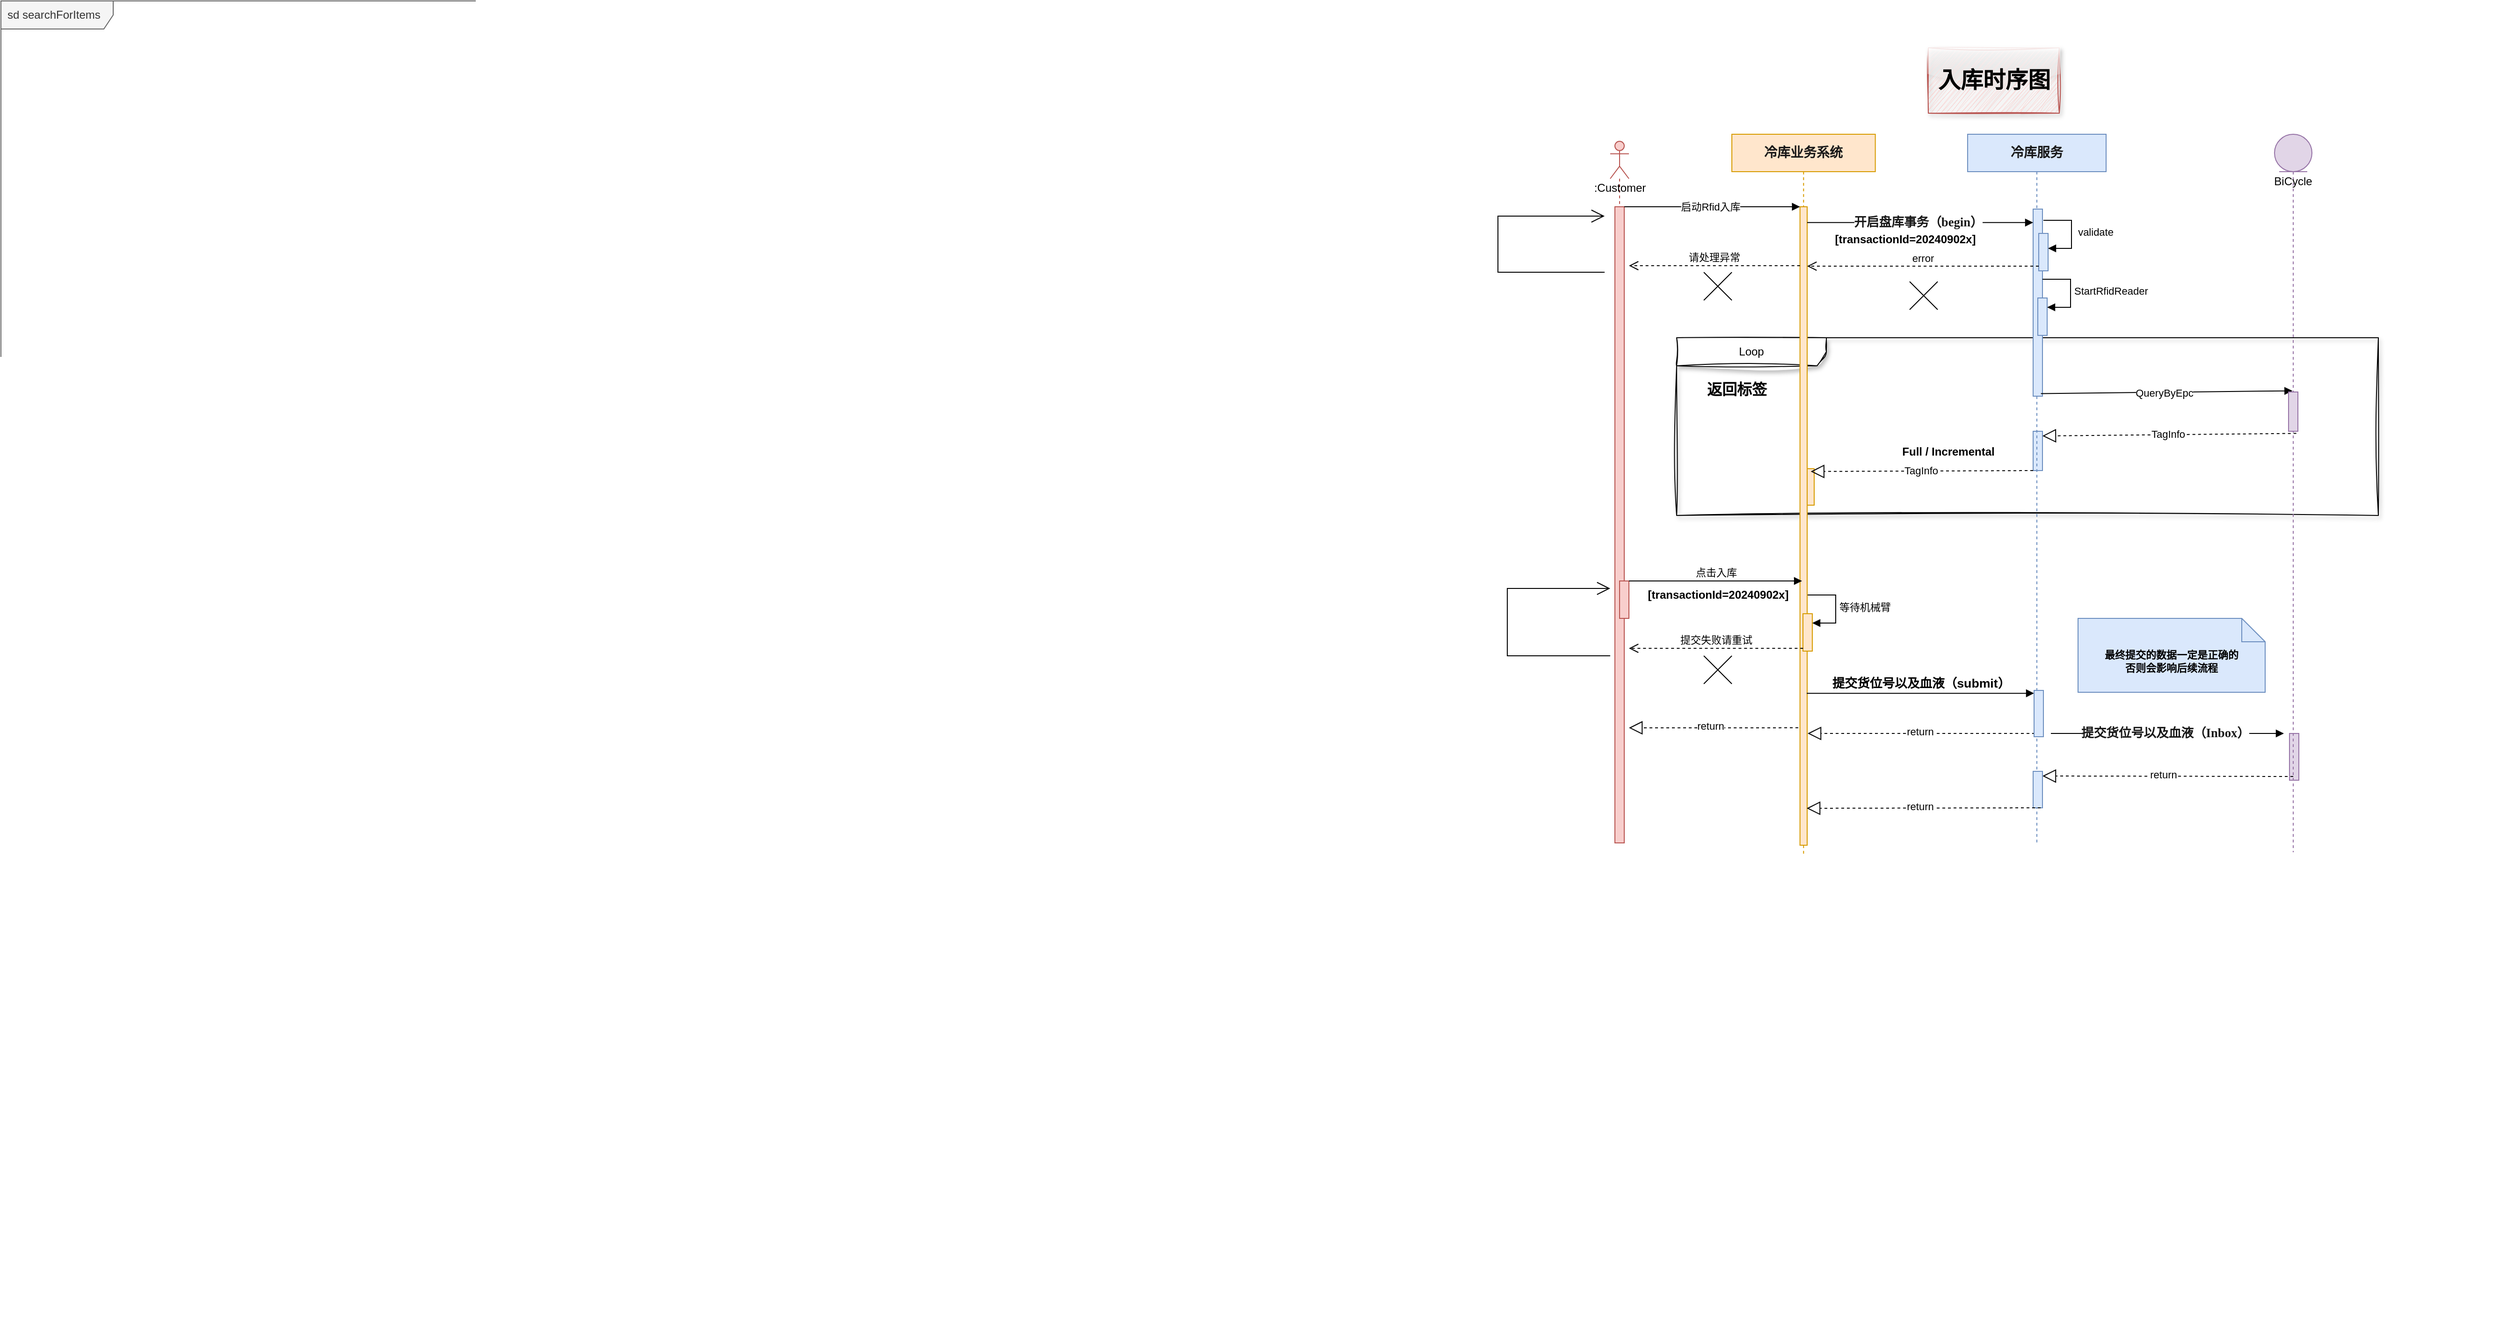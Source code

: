 <mxfile version="24.7.8" pages="2">
  <diagram id="i7KtP-Vs8fw_sYRqWalm" name="入库-提交">
    <mxGraphModel dx="3084" dy="2035" grid="1" gridSize="10" guides="1" tooltips="1" connect="1" arrows="1" fold="1" page="1" pageScale="1" pageWidth="1019" pageHeight="1320" math="0" shadow="0">
      <root>
        <mxCell id="0" />
        <mxCell id="1" parent="0" />
        <mxCell id="JydccJCQ6fTOZagrxZ0v-60" value="Loop" style="shape=umlFrame;whiteSpace=wrap;html=1;pointerEvents=0;recursiveResize=0;container=1;collapsible=0;width=160;shadow=1;sketch=1;curveFitting=1;jiggle=2;" parent="1" vertex="1">
          <mxGeometry x="201" y="290" width="750" height="190" as="geometry" />
        </mxCell>
        <mxCell id="JydccJCQ6fTOZagrxZ0v-65" value="" style="html=1;points=[[0,0,0,0,5],[0,1,0,0,-5],[1,0,0,0,5],[1,1,0,0,-5]];perimeter=orthogonalPerimeter;outlineConnect=0;targetShapes=umlLifeline;portConstraint=eastwest;newEdgeStyle={&quot;curved&quot;:0,&quot;rounded&quot;:0};fillColor=#dae8fc;strokeColor=#6c8ebf;" parent="JydccJCQ6fTOZagrxZ0v-60" vertex="1">
          <mxGeometry x="381" y="100" width="10" height="42" as="geometry" />
        </mxCell>
        <mxCell id="HT6MiuLGCi4q6tSzI8XS-2" value="" style="html=1;points=[];perimeter=orthogonalPerimeter;fillColor=#e1d5e7;strokeColor=#9673a6;" vertex="1" parent="JydccJCQ6fTOZagrxZ0v-60">
          <mxGeometry x="655" y="423" width="10" height="50" as="geometry" />
        </mxCell>
        <mxCell id="HT6MiuLGCi4q6tSzI8XS-3" value="" style="html=1;verticalAlign=bottom;endArrow=block;entryX=0;entryY=0.072;rounded=0;entryDx=0;entryDy=0;entryPerimeter=0;" edge="1" parent="JydccJCQ6fTOZagrxZ0v-60">
          <mxGeometry x="1" y="125" relative="1" as="geometry">
            <mxPoint x="400" y="423" as="sourcePoint" />
            <mxPoint x="649" y="423" as="targetPoint" />
            <mxPoint x="125" y="125" as="offset" />
          </mxGeometry>
        </mxCell>
        <mxCell id="HT6MiuLGCi4q6tSzI8XS-4" value="&lt;span style=&quot;color: rgb(25, 25, 25); font-family: &amp;quot;Microsoft YaHei&amp;quot;; font-size: 13.333px;&quot;&gt;&lt;b&gt;提交货位号以及血液（Inbox）&lt;/b&gt;&lt;/span&gt;" style="edgeLabel;html=1;align=center;verticalAlign=middle;resizable=0;points=[];" vertex="1" connectable="0" parent="HT6MiuLGCi4q6tSzI8XS-3">
          <mxGeometry x="-0.022" y="1" relative="1" as="geometry">
            <mxPoint as="offset" />
          </mxGeometry>
        </mxCell>
        <mxCell id="HT6MiuLGCi4q6tSzI8XS-7" value="" style="endArrow=block;dashed=1;endFill=0;endSize=12;html=1;rounded=0;entryX=1;entryY=0;entryDx=0;entryDy=5;entryPerimeter=0;" edge="1" parent="JydccJCQ6fTOZagrxZ0v-60" target="HT6MiuLGCi4q6tSzI8XS-6">
          <mxGeometry width="160" relative="1" as="geometry">
            <mxPoint x="659" y="469" as="sourcePoint" />
            <mxPoint x="469" y="465" as="targetPoint" />
          </mxGeometry>
        </mxCell>
        <mxCell id="HT6MiuLGCi4q6tSzI8XS-8" value="Text" style="edgeLabel;html=1;align=center;verticalAlign=middle;resizable=0;points=[];" vertex="1" connectable="0" parent="HT6MiuLGCi4q6tSzI8XS-7">
          <mxGeometry x="0.052" y="-1" relative="1" as="geometry">
            <mxPoint as="offset" />
          </mxGeometry>
        </mxCell>
        <mxCell id="HT6MiuLGCi4q6tSzI8XS-9" value="return" style="edgeLabel;html=1;align=center;verticalAlign=middle;resizable=0;points=[];" vertex="1" connectable="0" parent="HT6MiuLGCi4q6tSzI8XS-7">
          <mxGeometry x="0.037" y="-2" relative="1" as="geometry">
            <mxPoint as="offset" />
          </mxGeometry>
        </mxCell>
        <mxCell id="rYg8_pKWDpieuBRK71my-3" value="&lt;b style=&quot;font-size: 16px;&quot;&gt;返回标签&lt;/b&gt;" style="text;html=1;align=center;verticalAlign=middle;resizable=0;points=[];autosize=1;strokeColor=none;fillColor=none;" vertex="1" parent="JydccJCQ6fTOZagrxZ0v-60">
          <mxGeometry x="19" y="40" width="90" height="30" as="geometry" />
        </mxCell>
        <mxCell id="JydccJCQ6fTOZagrxZ0v-61" value="" style="html=1;points=[[0,0,0,0,5],[0,1,0,0,-5],[1,0,0,0,5],[1,1,0,0,-5]];perimeter=orthogonalPerimeter;outlineConnect=0;targetShapes=umlLifeline;portConstraint=eastwest;newEdgeStyle={&quot;curved&quot;:0,&quot;rounded&quot;:0};fillColor=#ffe6cc;strokeColor=#d79b00;" parent="JydccJCQ6fTOZagrxZ0v-60" vertex="1">
          <mxGeometry x="137" y="140" width="10" height="39" as="geometry" />
        </mxCell>
        <mxCell id="XppZFFv2hi1EjOijFOD9-2" value=":Customer" style="shape=umlLifeline;participant=umlActor;perimeter=lifelinePerimeter;html=1;container=1;collapsible=0;recursiveResize=0;verticalAlign=top;spacingTop=36;outlineConnect=0;size=40;fillColor=#f8cecc;strokeColor=#b85450;" parent="1" vertex="1">
          <mxGeometry x="130" y="80" width="20" height="750" as="geometry" />
        </mxCell>
        <mxCell id="XppZFFv2hi1EjOijFOD9-3" value="" style="html=1;points=[];perimeter=orthogonalPerimeter;fillColor=#f8cecc;strokeColor=#b85450;" parent="XppZFFv2hi1EjOijFOD9-2" vertex="1">
          <mxGeometry x="5" y="70" width="10" height="680" as="geometry" />
        </mxCell>
        <mxCell id="ppZE_xoksTWEemSVoQRX-8" value="" style="endArrow=open;endFill=1;endSize=12;html=1;rounded=0;" edge="1" parent="XppZFFv2hi1EjOijFOD9-2">
          <mxGeometry width="160" relative="1" as="geometry">
            <mxPoint y="550" as="sourcePoint" />
            <mxPoint y="478" as="targetPoint" />
            <Array as="points">
              <mxPoint x="-80" y="550" />
              <mxPoint x="-110" y="550" />
              <mxPoint x="-110" y="478" />
            </Array>
          </mxGeometry>
        </mxCell>
        <mxCell id="XppZFFv2hi1EjOijFOD9-11" value="&lt;span style=&quot;font-family:&#39;Microsoft YaHei&#39;; font-size:10.5pt; font-weight:600; color:#191919;&quot;&gt;冷库服务&lt;/span&gt;" style="shape=umlLifeline;perimeter=lifelinePerimeter;whiteSpace=wrap;html=1;container=1;collapsible=0;recursiveResize=0;outlineConnect=0;fillColor=#dae8fc;strokeColor=#6c8ebf;" parent="1" vertex="1">
          <mxGeometry x="512" y="72.5" width="148" height="757.5" as="geometry" />
        </mxCell>
        <mxCell id="XppZFFv2hi1EjOijFOD9-12" value="" style="html=1;points=[];perimeter=orthogonalPerimeter;fillColor=#dae8fc;strokeColor=#6c8ebf;" parent="XppZFFv2hi1EjOijFOD9-11" vertex="1">
          <mxGeometry x="70" y="80" width="10" height="200" as="geometry" />
        </mxCell>
        <mxCell id="JydccJCQ6fTOZagrxZ0v-37" value="" style="group" parent="XppZFFv2hi1EjOijFOD9-11" vertex="1" connectable="0">
          <mxGeometry x="76" y="100" width="35" height="60" as="geometry" />
        </mxCell>
        <mxCell id="JydccJCQ6fTOZagrxZ0v-41" value="" style="group" parent="JydccJCQ6fTOZagrxZ0v-37" vertex="1" connectable="0">
          <mxGeometry y="-8" width="35" height="54" as="geometry" />
        </mxCell>
        <mxCell id="JydccJCQ6fTOZagrxZ0v-35" value="" style="html=1;points=[[0,0,0,0,5],[0,1,0,0,-5],[1,0,0,0,5],[1,1,0,0,-5]];perimeter=orthogonalPerimeter;outlineConnect=0;targetShapes=umlLifeline;portConstraint=eastwest;newEdgeStyle={&quot;curved&quot;:0,&quot;rounded&quot;:0};fillColor=#dae8fc;strokeColor=#6c8ebf;" parent="JydccJCQ6fTOZagrxZ0v-41" vertex="1">
          <mxGeometry y="14" width="10" height="40" as="geometry" />
        </mxCell>
        <mxCell id="JydccJCQ6fTOZagrxZ0v-36" value="&amp;nbsp;&lt;span style=&quot;text-align: center;&quot;&gt;validate&lt;/span&gt;" style="html=1;align=left;spacingLeft=2;endArrow=block;rounded=0;edgeStyle=orthogonalEdgeStyle;curved=0;rounded=0;" parent="JydccJCQ6fTOZagrxZ0v-41" edge="1">
          <mxGeometry relative="1" as="geometry">
            <mxPoint x="5" as="sourcePoint" />
            <Array as="points">
              <mxPoint x="35" y="30" />
            </Array>
            <mxPoint x="10" y="30" as="targetPoint" />
          </mxGeometry>
        </mxCell>
        <mxCell id="JydccJCQ6fTOZagrxZ0v-40" value="" style="group" parent="XppZFFv2hi1EjOijFOD9-11" vertex="1" connectable="0">
          <mxGeometry x="75" y="155" width="35" height="60" as="geometry" />
        </mxCell>
        <mxCell id="JydccJCQ6fTOZagrxZ0v-38" value="" style="html=1;points=[[0,0,0,0,5],[0,1,0,0,-5],[1,0,0,0,5],[1,1,0,0,-5]];perimeter=orthogonalPerimeter;outlineConnect=0;targetShapes=umlLifeline;portConstraint=eastwest;newEdgeStyle={&quot;curved&quot;:0,&quot;rounded&quot;:0};fillColor=#dae8fc;strokeColor=#6c8ebf;" parent="JydccJCQ6fTOZagrxZ0v-40" vertex="1">
          <mxGeometry y="20" width="10" height="40" as="geometry" />
        </mxCell>
        <mxCell id="JydccJCQ6fTOZagrxZ0v-39" value="StartRfidReader" style="html=1;align=left;spacingLeft=2;endArrow=block;rounded=0;edgeStyle=orthogonalEdgeStyle;curved=0;rounded=0;" parent="JydccJCQ6fTOZagrxZ0v-40" target="JydccJCQ6fTOZagrxZ0v-38" edge="1">
          <mxGeometry relative="1" as="geometry">
            <mxPoint x="5" as="sourcePoint" />
            <Array as="points">
              <mxPoint x="35" y="30" />
            </Array>
          </mxGeometry>
        </mxCell>
        <mxCell id="XppZFFv2hi1EjOijFOD9-13" value="BiCycle" style="shape=umlLifeline;participant=umlEntity;perimeter=lifelinePerimeter;whiteSpace=wrap;html=1;container=1;collapsible=0;recursiveResize=0;verticalAlign=top;spacingTop=36;outlineConnect=0;fillColor=#e1d5e7;strokeColor=#9673a6;" parent="1" vertex="1">
          <mxGeometry x="840" y="72.5" width="40" height="767.5" as="geometry" />
        </mxCell>
        <mxCell id="JydccJCQ6fTOZagrxZ0v-52" value="" style="group" parent="1" vertex="1" connectable="0">
          <mxGeometry x="260" y="72.5" width="820" height="1290" as="geometry" />
        </mxCell>
        <mxCell id="XppZFFv2hi1EjOijFOD9-4" value="&lt;span style=&quot;font-family:&#39;Microsoft YaHei&#39;; font-size:10.5pt; font-weight:600; color:#191919;&quot;&gt;冷库业务系统&lt;/span&gt;" style="shape=umlLifeline;perimeter=lifelinePerimeter;whiteSpace=wrap;html=1;container=1;collapsible=0;recursiveResize=0;outlineConnect=0;fillColor=#ffe6cc;strokeColor=#d79b00;" parent="JydccJCQ6fTOZagrxZ0v-52" vertex="1">
          <mxGeometry width="153.33" height="770" as="geometry" />
        </mxCell>
        <mxCell id="XppZFFv2hi1EjOijFOD9-5" value="" style="html=1;points=[];perimeter=orthogonalPerimeter;fillColor=#ffe6cc;strokeColor=#d79b00;" parent="XppZFFv2hi1EjOijFOD9-4" vertex="1">
          <mxGeometry x="72.83" y="77.5" width="7.67" height="682.5" as="geometry" />
        </mxCell>
        <mxCell id="ppZE_xoksTWEemSVoQRX-2" value="" style="html=1;points=[[0,0,0,0,5],[0,1,0,0,-5],[1,0,0,0,5],[1,1,0,0,-5]];perimeter=orthogonalPerimeter;outlineConnect=0;targetShapes=umlLifeline;portConstraint=eastwest;newEdgeStyle={&quot;curved&quot;:0,&quot;rounded&quot;:0};fillColor=#ffe6cc;strokeColor=#d79b00;" vertex="1" parent="XppZFFv2hi1EjOijFOD9-4">
          <mxGeometry x="76" y="512.5" width="10" height="40" as="geometry" />
        </mxCell>
        <mxCell id="ppZE_xoksTWEemSVoQRX-3" value="等待机械臂" style="html=1;align=left;spacingLeft=2;endArrow=block;rounded=0;edgeStyle=orthogonalEdgeStyle;curved=0;rounded=0;" edge="1" target="ppZE_xoksTWEemSVoQRX-2" parent="XppZFFv2hi1EjOijFOD9-4">
          <mxGeometry relative="1" as="geometry">
            <mxPoint x="81" y="492.5" as="sourcePoint" />
            <Array as="points">
              <mxPoint x="111" y="522.5" />
            </Array>
          </mxGeometry>
        </mxCell>
        <mxCell id="ppZE_xoksTWEemSVoQRX-10" value="请处理异常" style="html=1;verticalAlign=bottom;endArrow=open;dashed=1;endSize=8;curved=0;rounded=0;" edge="1" parent="XppZFFv2hi1EjOijFOD9-4">
          <mxGeometry x="-0.001" relative="1" as="geometry">
            <mxPoint x="72.83" y="140.5" as="sourcePoint" />
            <mxPoint x="-110" y="140.5" as="targetPoint" />
            <mxPoint as="offset" />
          </mxGeometry>
        </mxCell>
        <mxCell id="XppZFFv2hi1EjOijFOD9-10" value="" style="html=1;verticalAlign=bottom;endArrow=block;entryX=0;entryY=0;rounded=0;" parent="JydccJCQ6fTOZagrxZ0v-52" source="XppZFFv2hi1EjOijFOD9-3" target="XppZFFv2hi1EjOijFOD9-5" edge="1">
          <mxGeometry x="1" y="125" relative="1" as="geometry">
            <mxPoint x="-11.5" y="97.5" as="sourcePoint" />
            <mxPoint x="125" y="125" as="offset" />
          </mxGeometry>
        </mxCell>
        <mxCell id="JydccJCQ6fTOZagrxZ0v-8" value="启动Rfid入库" style="edgeLabel;html=1;align=center;verticalAlign=middle;resizable=0;points=[];" parent="XppZFFv2hi1EjOijFOD9-10" vertex="1" connectable="0">
          <mxGeometry x="-0.02" relative="1" as="geometry">
            <mxPoint as="offset" />
          </mxGeometry>
        </mxCell>
        <mxCell id="XppZFFv2hi1EjOijFOD9-22" value="&lt;b&gt;[transactionId=20240902x]&lt;/b&gt;" style="text;html=1;align=center;verticalAlign=middle;resizable=0;points=[];autosize=1;strokeColor=none;fillColor=none;" parent="JydccJCQ6fTOZagrxZ0v-52" vertex="1">
          <mxGeometry x="99.667" y="97.5" width="170" height="30" as="geometry" />
        </mxCell>
        <mxCell id="JydccJCQ6fTOZagrxZ0v-72" value="" style="endArrow=block;dashed=1;endFill=0;endSize=12;html=1;rounded=0;" parent="JydccJCQ6fTOZagrxZ0v-52" source="JydccJCQ6fTOZagrxZ0v-65" edge="1">
          <mxGeometry width="160" relative="1" as="geometry">
            <mxPoint x="242.65" y="357.5" as="sourcePoint" />
            <mxPoint x="84.333" y="360.5" as="targetPoint" />
          </mxGeometry>
        </mxCell>
        <mxCell id="JydccJCQ6fTOZagrxZ0v-73" value="Text" style="edgeLabel;html=1;align=center;verticalAlign=middle;resizable=0;points=[];" parent="JydccJCQ6fTOZagrxZ0v-72" vertex="1" connectable="0">
          <mxGeometry x="0.013" y="1" relative="1" as="geometry">
            <mxPoint as="offset" />
          </mxGeometry>
        </mxCell>
        <mxCell id="JydccJCQ6fTOZagrxZ0v-74" value="TagInfo" style="edgeLabel;html=1;align=center;verticalAlign=middle;resizable=0;points=[];" parent="JydccJCQ6fTOZagrxZ0v-72" vertex="1" connectable="0">
          <mxGeometry x="0.013" y="-1" relative="1" as="geometry">
            <mxPoint as="offset" />
          </mxGeometry>
        </mxCell>
        <mxCell id="JydccJCQ6fTOZagrxZ0v-99" value="" style="html=1;points=[[0,0,0,0,5],[0,1,0,0,-5],[1,0,0,0,5],[1,1,0,0,-5]];perimeter=orthogonalPerimeter;outlineConnect=0;targetShapes=umlLifeline;portConstraint=eastwest;newEdgeStyle={&quot;curved&quot;:0,&quot;rounded&quot;:0};fillColor=#f8cecc;strokeColor=#b85450;" parent="JydccJCQ6fTOZagrxZ0v-52" vertex="1">
          <mxGeometry x="-120" y="477.5" width="10" height="40" as="geometry" />
        </mxCell>
        <mxCell id="JydccJCQ6fTOZagrxZ0v-105" value="" style="endArrow=block;dashed=1;endFill=0;endSize=12;html=1;rounded=0;entryX=1;entryY=0.619;entryDx=0;entryDy=0;entryPerimeter=0;" parent="JydccJCQ6fTOZagrxZ0v-52" edge="1">
          <mxGeometry width="160" relative="1" as="geometry">
            <mxPoint x="330" y="640.5" as="sourcePoint" />
            <mxPoint x="81" y="640.5" as="targetPoint" />
          </mxGeometry>
        </mxCell>
        <mxCell id="JydccJCQ6fTOZagrxZ0v-106" value="Text" style="edgeLabel;html=1;align=center;verticalAlign=middle;resizable=0;points=[];" parent="JydccJCQ6fTOZagrxZ0v-105" vertex="1" connectable="0">
          <mxGeometry x="0.052" y="-1" relative="1" as="geometry">
            <mxPoint as="offset" />
          </mxGeometry>
        </mxCell>
        <mxCell id="JydccJCQ6fTOZagrxZ0v-107" value="return" style="edgeLabel;html=1;align=center;verticalAlign=middle;resizable=0;points=[];" parent="JydccJCQ6fTOZagrxZ0v-105" vertex="1" connectable="0">
          <mxGeometry x="0.037" y="-2" relative="1" as="geometry">
            <mxPoint as="offset" />
          </mxGeometry>
        </mxCell>
        <mxCell id="JydccJCQ6fTOZagrxZ0v-100" value="点击入库" style="html=1;verticalAlign=bottom;endArrow=block;curved=0;rounded=0;entryX=0.333;entryY=0.551;entryDx=0;entryDy=0;entryPerimeter=0;" parent="JydccJCQ6fTOZagrxZ0v-52" edge="1">
          <mxGeometry width="80" relative="1" as="geometry">
            <mxPoint x="-110" y="477.5" as="sourcePoint" />
            <mxPoint x="75" y="477.5" as="targetPoint" />
          </mxGeometry>
        </mxCell>
        <mxCell id="JydccJCQ6fTOZagrxZ0v-104" value="&lt;b&gt;&lt;font style=&quot;font-size: 13.333px;&quot;&gt;提交货位号以及血液（submit）&lt;/font&gt;&lt;/b&gt;" style="html=1;verticalAlign=bottom;endArrow=block;curved=0;rounded=0;" parent="JydccJCQ6fTOZagrxZ0v-52" target="JydccJCQ6fTOZagrxZ0v-102" edge="1">
          <mxGeometry width="80" relative="1" as="geometry">
            <mxPoint x="80" y="597.58" as="sourcePoint" />
            <mxPoint x="265" y="597.58" as="targetPoint" />
          </mxGeometry>
        </mxCell>
        <mxCell id="JydccJCQ6fTOZagrxZ0v-102" value="" style="html=1;points=[[0,0,0,0,5],[0,1,0,0,-5],[1,0,0,0,5],[1,1,0,0,-5]];perimeter=orthogonalPerimeter;outlineConnect=0;targetShapes=umlLifeline;portConstraint=eastwest;newEdgeStyle={&quot;curved&quot;:0,&quot;rounded&quot;:0};fillColor=#dae8fc;strokeColor=#6c8ebf;" parent="JydccJCQ6fTOZagrxZ0v-52" vertex="1">
          <mxGeometry x="323" y="594.5" width="10" height="49.5" as="geometry" />
        </mxCell>
        <mxCell id="HT6MiuLGCi4q6tSzI8XS-6" value="" style="html=1;points=[[0,0,0,0,5],[0,1,0,0,-5],[1,0,0,0,5],[1,1,0,0,-5]];perimeter=orthogonalPerimeter;outlineConnect=0;targetShapes=umlLifeline;portConstraint=eastwest;newEdgeStyle={&quot;curved&quot;:0,&quot;rounded&quot;:0};fillColor=#dae8fc;strokeColor=#6c8ebf;" vertex="1" parent="JydccJCQ6fTOZagrxZ0v-52">
          <mxGeometry x="322" y="681" width="10" height="39" as="geometry" />
        </mxCell>
        <mxCell id="HT6MiuLGCi4q6tSzI8XS-10" value="" style="endArrow=block;dashed=1;endFill=0;endSize=12;html=1;rounded=0;" edge="1" parent="JydccJCQ6fTOZagrxZ0v-52">
          <mxGeometry width="160" relative="1" as="geometry">
            <mxPoint x="330" y="720" as="sourcePoint" />
            <mxPoint x="80" y="720.5" as="targetPoint" />
          </mxGeometry>
        </mxCell>
        <mxCell id="HT6MiuLGCi4q6tSzI8XS-11" value="Text" style="edgeLabel;html=1;align=center;verticalAlign=middle;resizable=0;points=[];" vertex="1" connectable="0" parent="HT6MiuLGCi4q6tSzI8XS-10">
          <mxGeometry x="0.052" y="-1" relative="1" as="geometry">
            <mxPoint as="offset" />
          </mxGeometry>
        </mxCell>
        <mxCell id="HT6MiuLGCi4q6tSzI8XS-12" value="return" style="edgeLabel;html=1;align=center;verticalAlign=middle;resizable=0;points=[];" vertex="1" connectable="0" parent="HT6MiuLGCi4q6tSzI8XS-10">
          <mxGeometry x="0.037" y="-2" relative="1" as="geometry">
            <mxPoint as="offset" />
          </mxGeometry>
        </mxCell>
        <mxCell id="JydccJCQ6fTOZagrxZ0v-115" value="&lt;h1&gt;&lt;b&gt;入库时序图&lt;/b&gt;&lt;/h1&gt;" style="text;html=1;align=center;verticalAlign=middle;resizable=0;points=[];autosize=1;fillColor=#f8cecc;strokeColor=#b85450;gradientColor=none;rounded=0;glass=1;sketch=1;curveFitting=1;jiggle=2;shadow=1;" parent="JydccJCQ6fTOZagrxZ0v-52" vertex="1">
          <mxGeometry x="210" y="-92.5" width="140" height="70" as="geometry" />
        </mxCell>
        <mxCell id="ppZE_xoksTWEemSVoQRX-1" value="&lt;b&gt;[transactionId=20240902x]&lt;/b&gt;" style="text;html=1;align=center;verticalAlign=middle;resizable=0;points=[];autosize=1;strokeColor=none;fillColor=none;" vertex="1" parent="JydccJCQ6fTOZagrxZ0v-52">
          <mxGeometry x="-100.003" y="477.5" width="170" height="30" as="geometry" />
        </mxCell>
        <mxCell id="ppZE_xoksTWEemSVoQRX-15" value="&lt;b style=&quot;text-wrap: nowrap; font-size: 11px;&quot;&gt;最终提交的数据一定是正确的&lt;br&gt;否则会影响后续流程&lt;/b&gt;" style="shape=note2;boundedLbl=1;whiteSpace=wrap;html=1;size=25;verticalAlign=top;align=center;fillColor=#dae8fc;strokeColor=#6c8ebf;" vertex="1" parent="JydccJCQ6fTOZagrxZ0v-52">
          <mxGeometry x="370" y="517.5" width="200" height="79" as="geometry" />
        </mxCell>
        <mxCell id="JydccJCQ6fTOZagrxZ0v-57" value="" style="shape=umlDestroy;html=1;" parent="JydccJCQ6fTOZagrxZ0v-52" vertex="1">
          <mxGeometry x="190" y="157.5" width="30" height="30" as="geometry" />
        </mxCell>
        <mxCell id="JydccJCQ6fTOZagrxZ0v-12" value="" style="html=1;verticalAlign=bottom;endArrow=block;entryX=0;entryY=0.072;rounded=0;entryDx=0;entryDy=0;entryPerimeter=0;" parent="1" source="XppZFFv2hi1EjOijFOD9-5" target="XppZFFv2hi1EjOijFOD9-12" edge="1">
          <mxGeometry x="1" y="125" relative="1" as="geometry">
            <mxPoint x="320" y="180" as="sourcePoint" />
            <mxPoint x="490" y="180" as="targetPoint" />
            <mxPoint x="125" y="125" as="offset" />
          </mxGeometry>
        </mxCell>
        <mxCell id="JydccJCQ6fTOZagrxZ0v-42" value="&lt;span style=&quot;color: rgb(25, 25, 25); font-family: &amp;quot;Microsoft YaHei&amp;quot;; font-size: 13.333px;&quot;&gt;&lt;b&gt;开启盘库事务（begin）&lt;/b&gt;&lt;/span&gt;" style="edgeLabel;html=1;align=center;verticalAlign=middle;resizable=0;points=[];" parent="JydccJCQ6fTOZagrxZ0v-12" vertex="1" connectable="0">
          <mxGeometry x="-0.022" y="1" relative="1" as="geometry">
            <mxPoint as="offset" />
          </mxGeometry>
        </mxCell>
        <mxCell id="JydccJCQ6fTOZagrxZ0v-32" value="error" style="html=1;verticalAlign=bottom;endArrow=open;dashed=1;endSize=8;curved=0;rounded=0;exitX=0;exitY=1;exitDx=0;exitDy=-5;exitPerimeter=0;" parent="1" source="JydccJCQ6fTOZagrxZ0v-35" target="XppZFFv2hi1EjOijFOD9-5" edge="1">
          <mxGeometry relative="1" as="geometry">
            <mxPoint x="550.0" y="229.998" as="sourcePoint" />
            <mxPoint x="320" y="216" as="targetPoint" />
          </mxGeometry>
        </mxCell>
        <mxCell id="JydccJCQ6fTOZagrxZ0v-63" value="" style="html=1;verticalAlign=bottom;endArrow=block;entryX=0.417;entryY=-0.029;rounded=0;exitX=0.833;exitY=0.986;exitDx=0;exitDy=0;exitPerimeter=0;entryDx=0;entryDy=0;entryPerimeter=0;" parent="1" source="XppZFFv2hi1EjOijFOD9-12" target="XppZFFv2hi1EjOijFOD9-14" edge="1">
          <mxGeometry x="1" y="125" relative="1" as="geometry">
            <mxPoint x="620" y="350" as="sourcePoint" />
            <mxPoint x="830" y="350" as="targetPoint" />
            <mxPoint x="125" y="125" as="offset" />
          </mxGeometry>
        </mxCell>
        <mxCell id="JydccJCQ6fTOZagrxZ0v-64" value="QueryByEpc" style="edgeLabel;html=1;align=center;verticalAlign=middle;resizable=0;points=[];" parent="JydccJCQ6fTOZagrxZ0v-63" vertex="1" connectable="0">
          <mxGeometry x="-0.02" relative="1" as="geometry">
            <mxPoint as="offset" />
          </mxGeometry>
        </mxCell>
        <mxCell id="JydccJCQ6fTOZagrxZ0v-75" value="Full /&amp;nbsp;Incremental" style="text;html=1;align=center;verticalAlign=middle;resizable=0;points=[];autosize=1;strokeColor=none;fillColor=none;fontStyle=1" parent="1" vertex="1">
          <mxGeometry x="431" y="397" width="120" height="30" as="geometry" />
        </mxCell>
        <mxCell id="XppZFFv2hi1EjOijFOD9-14" value="" style="html=1;points=[];perimeter=orthogonalPerimeter;fillColor=#e1d5e7;strokeColor=#9673a6;" parent="1" vertex="1">
          <mxGeometry x="855" y="348" width="10" height="42" as="geometry" />
        </mxCell>
        <mxCell id="JydccJCQ6fTOZagrxZ0v-68" value="" style="endArrow=block;dashed=1;endFill=0;endSize=12;html=1;rounded=0;exitX=0.833;exitY=1.054;exitDx=0;exitDy=0;exitPerimeter=0;entryX=1;entryY=0;entryDx=0;entryDy=5;entryPerimeter=0;" parent="1" source="XppZFFv2hi1EjOijFOD9-14" target="JydccJCQ6fTOZagrxZ0v-65" edge="1">
          <mxGeometry width="160" relative="1" as="geometry">
            <mxPoint x="651" y="410" as="sourcePoint" />
            <mxPoint x="811" y="410" as="targetPoint" />
          </mxGeometry>
        </mxCell>
        <mxCell id="JydccJCQ6fTOZagrxZ0v-69" value="Text" style="edgeLabel;html=1;align=center;verticalAlign=middle;resizable=0;points=[];" parent="JydccJCQ6fTOZagrxZ0v-68" vertex="1" connectable="0">
          <mxGeometry x="0.013" y="1" relative="1" as="geometry">
            <mxPoint as="offset" />
          </mxGeometry>
        </mxCell>
        <mxCell id="JydccJCQ6fTOZagrxZ0v-71" value="TagInfo" style="edgeLabel;html=1;align=center;verticalAlign=middle;resizable=0;points=[];" parent="JydccJCQ6fTOZagrxZ0v-68" vertex="1" connectable="0">
          <mxGeometry x="0.013" y="-1" relative="1" as="geometry">
            <mxPoint as="offset" />
          </mxGeometry>
        </mxCell>
        <mxCell id="JydccJCQ6fTOZagrxZ0v-112" value="" style="endArrow=block;dashed=1;endFill=0;endSize=12;html=1;rounded=0;exitX=-0.239;exitY=0.629;exitDx=0;exitDy=0;exitPerimeter=0;" parent="1" edge="1">
          <mxGeometry width="160" relative="1" as="geometry">
            <mxPoint x="330.997" y="706.932" as="sourcePoint" />
            <mxPoint x="150" y="707" as="targetPoint" />
          </mxGeometry>
        </mxCell>
        <mxCell id="JydccJCQ6fTOZagrxZ0v-113" value="Text" style="edgeLabel;html=1;align=center;verticalAlign=middle;resizable=0;points=[];" parent="JydccJCQ6fTOZagrxZ0v-112" vertex="1" connectable="0">
          <mxGeometry x="0.052" y="-1" relative="1" as="geometry">
            <mxPoint as="offset" />
          </mxGeometry>
        </mxCell>
        <mxCell id="JydccJCQ6fTOZagrxZ0v-114" value="return" style="edgeLabel;html=1;align=center;verticalAlign=middle;resizable=0;points=[];" parent="JydccJCQ6fTOZagrxZ0v-112" vertex="1" connectable="0">
          <mxGeometry x="0.037" y="-2" relative="1" as="geometry">
            <mxPoint as="offset" />
          </mxGeometry>
        </mxCell>
        <mxCell id="XppZFFv2hi1EjOijFOD9-25" value="sd searchForItems" style="shape=umlFrame;whiteSpace=wrap;html=1;width=120;height=30;boundedLbl=1;verticalAlign=middle;align=left;spacingLeft=5;fillColor=#f5f5f5;fontColor=#333333;strokeColor=#666666;" parent="1" vertex="1">
          <mxGeometry x="-1590" y="-70" width="1270" height="1200" as="geometry" />
        </mxCell>
        <mxCell id="ppZE_xoksTWEemSVoQRX-5" value="提交失败请重试" style="html=1;verticalAlign=bottom;endArrow=open;dashed=1;endSize=8;curved=0;rounded=0;" edge="1" parent="1" source="XppZFFv2hi1EjOijFOD9-4">
          <mxGeometry x="-0.001" relative="1" as="geometry">
            <mxPoint x="285" y="620" as="sourcePoint" />
            <mxPoint x="150" y="622" as="targetPoint" />
            <mxPoint as="offset" />
          </mxGeometry>
        </mxCell>
        <mxCell id="ppZE_xoksTWEemSVoQRX-11" value="" style="endArrow=open;endFill=1;endSize=12;html=1;rounded=0;entryX=-0.1;entryY=0.469;entryDx=0;entryDy=0;entryPerimeter=0;" edge="1" parent="1">
          <mxGeometry width="160" relative="1" as="geometry">
            <mxPoint x="124" y="220" as="sourcePoint" />
            <mxPoint x="124" y="160" as="targetPoint" />
            <Array as="points">
              <mxPoint x="10" y="220" />
              <mxPoint x="10" y="160" />
            </Array>
          </mxGeometry>
        </mxCell>
        <mxCell id="ppZE_xoksTWEemSVoQRX-16" value="" style="shape=umlDestroy;html=1;" vertex="1" parent="1">
          <mxGeometry x="230" y="630" width="30" height="30" as="geometry" />
        </mxCell>
        <mxCell id="ppZE_xoksTWEemSVoQRX-17" value="" style="shape=umlDestroy;html=1;" vertex="1" parent="1">
          <mxGeometry x="230" y="220" width="30" height="30" as="geometry" />
        </mxCell>
      </root>
    </mxGraphModel>
  </diagram>
  <diagram id="bzOw4yuVbTgT4_CGPan6" name="入库-重新扫描">
    <mxGraphModel dx="3835" dy="2094" grid="1" gridSize="10" guides="1" tooltips="1" connect="1" arrows="1" fold="1" page="1" pageScale="1" pageWidth="827" pageHeight="1169" math="0" shadow="0">
      <root>
        <mxCell id="0" />
        <mxCell id="1" parent="0" />
        <mxCell id="F7vfhrbOquVaVjIP4Q21-1" value="Loop" style="shape=umlFrame;whiteSpace=wrap;html=1;pointerEvents=0;recursiveResize=0;container=1;collapsible=0;width=160;shadow=1;sketch=1;curveFitting=1;jiggle=2;" vertex="1" parent="1">
          <mxGeometry x="201" y="290" width="750" height="200" as="geometry" />
        </mxCell>
        <mxCell id="F7vfhrbOquVaVjIP4Q21-2" value="" style="html=1;points=[[0,0,0,0,5],[0,1,0,0,-5],[1,0,0,0,5],[1,1,0,0,-5]];perimeter=orthogonalPerimeter;outlineConnect=0;targetShapes=umlLifeline;portConstraint=eastwest;newEdgeStyle={&quot;curved&quot;:0,&quot;rounded&quot;:0};fillColor=#ffe6cc;strokeColor=#d79b00;" vertex="1" parent="F7vfhrbOquVaVjIP4Q21-1">
          <mxGeometry x="137" y="140" width="10" height="39" as="geometry" />
        </mxCell>
        <mxCell id="F7vfhrbOquVaVjIP4Q21-3" value="" style="html=1;points=[[0,0,0,0,5],[0,1,0,0,-5],[1,0,0,0,5],[1,1,0,0,-5]];perimeter=orthogonalPerimeter;outlineConnect=0;targetShapes=umlLifeline;portConstraint=eastwest;newEdgeStyle={&quot;curved&quot;:0,&quot;rounded&quot;:0};fillColor=#dae8fc;strokeColor=#6c8ebf;" vertex="1" parent="F7vfhrbOquVaVjIP4Q21-1">
          <mxGeometry x="390" y="100" width="10" height="42" as="geometry" />
        </mxCell>
        <mxCell id="F7vfhrbOquVaVjIP4Q21-24" value="&lt;b style=&quot;font-size: 16px;&quot;&gt;返回标签&lt;/b&gt;" style="text;html=1;align=center;verticalAlign=middle;resizable=0;points=[];autosize=1;strokeColor=none;fillColor=none;" vertex="1" parent="F7vfhrbOquVaVjIP4Q21-1">
          <mxGeometry x="19" y="40" width="90" height="30" as="geometry" />
        </mxCell>
        <mxCell id="F7vfhrbOquVaVjIP4Q21-27" value=":Customer" style="shape=umlLifeline;participant=umlActor;perimeter=lifelinePerimeter;html=1;container=1;collapsible=0;recursiveResize=0;verticalAlign=top;spacingTop=36;outlineConnect=0;size=40;fillColor=#f8cecc;strokeColor=#b85450;" vertex="1" parent="1">
          <mxGeometry x="130" y="80" width="20" height="640" as="geometry" />
        </mxCell>
        <mxCell id="F7vfhrbOquVaVjIP4Q21-28" value="" style="html=1;points=[];perimeter=orthogonalPerimeter;fillColor=#f8cecc;strokeColor=#b85450;" vertex="1" parent="F7vfhrbOquVaVjIP4Q21-27">
          <mxGeometry x="5" y="70" width="10" height="550" as="geometry" />
        </mxCell>
        <mxCell id="F7vfhrbOquVaVjIP4Q21-29" value="" style="endArrow=block;endFill=1;html=1;edgeStyle=orthogonalEdgeStyle;align=left;verticalAlign=top;rounded=0;entryX=-0.067;entryY=0.008;entryDx=0;entryDy=0;entryPerimeter=0;" edge="1" parent="F7vfhrbOquVaVjIP4Q21-27" target="F7vfhrbOquVaVjIP4Q21-28">
          <mxGeometry x="-1" relative="1" as="geometry">
            <mxPoint x="4" y="590" as="sourcePoint" />
            <mxPoint x="-210" y="100" as="targetPoint" />
            <Array as="points">
              <mxPoint x="4" y="580" />
              <mxPoint x="-80" y="580" />
              <mxPoint x="-80" y="80" />
              <mxPoint x="4" y="80" />
            </Array>
          </mxGeometry>
        </mxCell>
        <mxCell id="F7vfhrbOquVaVjIP4Q21-30" value="重新开始" style="edgeLabel;html=1;align=center;verticalAlign=middle;resizable=0;points=[];" vertex="1" connectable="0" parent="F7vfhrbOquVaVjIP4Q21-29">
          <mxGeometry x="0.051" y="2" relative="1" as="geometry">
            <mxPoint as="offset" />
          </mxGeometry>
        </mxCell>
        <mxCell id="F7vfhrbOquVaVjIP4Q21-31" value="&lt;span style=&quot;font-family:&#39;Microsoft YaHei&#39;; font-size:10.5pt; font-weight:600; color:#191919;&quot;&gt;冷库服务&lt;/span&gt;" style="shape=umlLifeline;perimeter=lifelinePerimeter;whiteSpace=wrap;html=1;container=1;collapsible=0;recursiveResize=0;outlineConnect=0;fillColor=#dae8fc;strokeColor=#6c8ebf;" vertex="1" parent="1">
          <mxGeometry x="520" y="72.5" width="150" height="637.5" as="geometry" />
        </mxCell>
        <mxCell id="F7vfhrbOquVaVjIP4Q21-32" value="" style="html=1;points=[];perimeter=orthogonalPerimeter;fillColor=#dae8fc;strokeColor=#6c8ebf;" vertex="1" parent="F7vfhrbOquVaVjIP4Q21-31">
          <mxGeometry x="70" y="80" width="10" height="200" as="geometry" />
        </mxCell>
        <mxCell id="F7vfhrbOquVaVjIP4Q21-33" value="" style="group" vertex="1" connectable="0" parent="F7vfhrbOquVaVjIP4Q21-31">
          <mxGeometry x="76" y="100" width="35" height="60" as="geometry" />
        </mxCell>
        <mxCell id="F7vfhrbOquVaVjIP4Q21-34" value="" style="group" vertex="1" connectable="0" parent="F7vfhrbOquVaVjIP4Q21-33">
          <mxGeometry y="-8" width="35" height="54" as="geometry" />
        </mxCell>
        <mxCell id="F7vfhrbOquVaVjIP4Q21-35" value="" style="html=1;points=[[0,0,0,0,5],[0,1,0,0,-5],[1,0,0,0,5],[1,1,0,0,-5]];perimeter=orthogonalPerimeter;outlineConnect=0;targetShapes=umlLifeline;portConstraint=eastwest;newEdgeStyle={&quot;curved&quot;:0,&quot;rounded&quot;:0};fillColor=#dae8fc;strokeColor=#6c8ebf;" vertex="1" parent="F7vfhrbOquVaVjIP4Q21-34">
          <mxGeometry y="14" width="10" height="40" as="geometry" />
        </mxCell>
        <mxCell id="F7vfhrbOquVaVjIP4Q21-36" value="&amp;nbsp;&lt;span style=&quot;text-align: center;&quot;&gt;validate&lt;/span&gt;" style="html=1;align=left;spacingLeft=2;endArrow=block;rounded=0;edgeStyle=orthogonalEdgeStyle;curved=0;rounded=0;" edge="1" parent="F7vfhrbOquVaVjIP4Q21-34">
          <mxGeometry relative="1" as="geometry">
            <mxPoint x="5" as="sourcePoint" />
            <Array as="points">
              <mxPoint x="35" y="30" />
            </Array>
            <mxPoint x="10" y="30" as="targetPoint" />
          </mxGeometry>
        </mxCell>
        <mxCell id="F7vfhrbOquVaVjIP4Q21-37" value="" style="group" vertex="1" connectable="0" parent="F7vfhrbOquVaVjIP4Q21-31">
          <mxGeometry x="75" y="155" width="35" height="60" as="geometry" />
        </mxCell>
        <mxCell id="F7vfhrbOquVaVjIP4Q21-38" value="" style="html=1;points=[[0,0,0,0,5],[0,1,0,0,-5],[1,0,0,0,5],[1,1,0,0,-5]];perimeter=orthogonalPerimeter;outlineConnect=0;targetShapes=umlLifeline;portConstraint=eastwest;newEdgeStyle={&quot;curved&quot;:0,&quot;rounded&quot;:0};fillColor=#dae8fc;strokeColor=#6c8ebf;" vertex="1" parent="F7vfhrbOquVaVjIP4Q21-37">
          <mxGeometry y="20" width="10" height="40" as="geometry" />
        </mxCell>
        <mxCell id="F7vfhrbOquVaVjIP4Q21-39" value="StartRfidReader" style="html=1;align=left;spacingLeft=2;endArrow=block;rounded=0;edgeStyle=orthogonalEdgeStyle;curved=0;rounded=0;" edge="1" parent="F7vfhrbOquVaVjIP4Q21-37" target="F7vfhrbOquVaVjIP4Q21-38">
          <mxGeometry relative="1" as="geometry">
            <mxPoint x="5" as="sourcePoint" />
            <Array as="points">
              <mxPoint x="35" y="30" />
            </Array>
          </mxGeometry>
        </mxCell>
        <mxCell id="F7vfhrbOquVaVjIP4Q21-40" value="BiCycle" style="shape=umlLifeline;participant=umlEntity;perimeter=lifelinePerimeter;whiteSpace=wrap;html=1;container=1;collapsible=0;recursiveResize=0;verticalAlign=top;spacingTop=36;outlineConnect=0;fillColor=#e1d5e7;strokeColor=#9673a6;" vertex="1" parent="1">
          <mxGeometry x="808" y="40" width="40" height="630" as="geometry" />
        </mxCell>
        <mxCell id="F7vfhrbOquVaVjIP4Q21-41" value="" style="group" vertex="1" connectable="0" parent="1">
          <mxGeometry x="260" y="70" width="820" height="1292.5" as="geometry" />
        </mxCell>
        <mxCell id="F7vfhrbOquVaVjIP4Q21-42" value="&lt;span style=&quot;font-family:&#39;Microsoft YaHei&#39;; font-size:10.5pt; font-weight:600; color:#191919;&quot;&gt;冷库业务系统&lt;/span&gt;" style="shape=umlLifeline;perimeter=lifelinePerimeter;whiteSpace=wrap;html=1;container=1;collapsible=0;recursiveResize=0;outlineConnect=0;fillColor=#ffe6cc;strokeColor=#d79b00;" vertex="1" parent="F7vfhrbOquVaVjIP4Q21-41">
          <mxGeometry width="153.33" height="650" as="geometry" />
        </mxCell>
        <mxCell id="F7vfhrbOquVaVjIP4Q21-43" value="" style="html=1;points=[];perimeter=orthogonalPerimeter;fillColor=#ffe6cc;strokeColor=#d79b00;" vertex="1" parent="F7vfhrbOquVaVjIP4Q21-42">
          <mxGeometry x="72.83" y="77.65" width="7.67" height="552.35" as="geometry" />
        </mxCell>
        <mxCell id="F7vfhrbOquVaVjIP4Q21-44" value="&lt;b&gt;[transactionId=20240902x]&lt;/b&gt;" style="text;html=1;align=center;verticalAlign=middle;resizable=0;points=[];autosize=1;strokeColor=none;fillColor=none;" vertex="1" parent="F7vfhrbOquVaVjIP4Q21-41">
          <mxGeometry x="99.667" y="97.689" width="170" height="30" as="geometry" />
        </mxCell>
        <mxCell id="F7vfhrbOquVaVjIP4Q21-45" value="" style="endArrow=block;dashed=1;endFill=0;endSize=12;html=1;rounded=0;" edge="1" parent="F7vfhrbOquVaVjIP4Q21-41" source="F7vfhrbOquVaVjIP4Q21-3">
          <mxGeometry width="160" relative="1" as="geometry">
            <mxPoint x="242.65" y="358.193" as="sourcePoint" />
            <mxPoint x="84.333" y="361.199" as="targetPoint" />
          </mxGeometry>
        </mxCell>
        <mxCell id="F7vfhrbOquVaVjIP4Q21-46" value="Text" style="edgeLabel;html=1;align=center;verticalAlign=middle;resizable=0;points=[];" vertex="1" connectable="0" parent="F7vfhrbOquVaVjIP4Q21-45">
          <mxGeometry x="0.013" y="1" relative="1" as="geometry">
            <mxPoint as="offset" />
          </mxGeometry>
        </mxCell>
        <mxCell id="F7vfhrbOquVaVjIP4Q21-47" value="TagInfo" style="edgeLabel;html=1;align=center;verticalAlign=middle;resizable=0;points=[];" vertex="1" connectable="0" parent="F7vfhrbOquVaVjIP4Q21-45">
          <mxGeometry x="0.013" y="-1" relative="1" as="geometry">
            <mxPoint as="offset" />
          </mxGeometry>
        </mxCell>
        <mxCell id="F7vfhrbOquVaVjIP4Q21-60" value="&lt;h1&gt;&lt;b&gt;入库时序图&lt;/b&gt;&lt;/h1&gt;" style="text;html=1;align=center;verticalAlign=middle;resizable=0;points=[];autosize=1;fillColor=#f8cecc;strokeColor=#b85450;gradientColor=none;rounded=0;glass=1;sketch=1;curveFitting=1;jiggle=2;shadow=1;" vertex="1" parent="F7vfhrbOquVaVjIP4Q21-41">
          <mxGeometry x="210" y="-92.679" width="140" height="70" as="geometry" />
        </mxCell>
        <mxCell id="F7vfhrbOquVaVjIP4Q21-4" value="" style="html=1;points=[[0,0,0,0,5],[0,1,0,0,-5],[1,0,0,0,5],[1,1,0,0,-5]];perimeter=orthogonalPerimeter;outlineConnect=0;targetShapes=umlLifeline;portConstraint=eastwest;newEdgeStyle={&quot;curved&quot;:0,&quot;rounded&quot;:0};fillColor=#f8cecc;strokeColor=#b85450;" vertex="1" parent="F7vfhrbOquVaVjIP4Q21-41">
          <mxGeometry x="-119" y="500" width="10" height="40" as="geometry" />
        </mxCell>
        <mxCell id="F7vfhrbOquVaVjIP4Q21-5" value="" style="html=1;points=[[0,0,0,0,5],[0,1,0,0,-5],[1,0,0,0,5],[1,1,0,0,-5]];perimeter=orthogonalPerimeter;outlineConnect=0;targetShapes=umlLifeline;portConstraint=eastwest;newEdgeStyle={&quot;curved&quot;:0,&quot;rounded&quot;:0};fillColor=#dae8fc;strokeColor=#6c8ebf;" vertex="1" parent="F7vfhrbOquVaVjIP4Q21-41">
          <mxGeometry x="331" y="513" width="10" height="49.5" as="geometry" />
        </mxCell>
        <mxCell id="F7vfhrbOquVaVjIP4Q21-6" value="&lt;b&gt;[transactionId=20240902x]&lt;/b&gt;" style="text;html=1;align=center;verticalAlign=middle;resizable=0;points=[];autosize=1;strokeColor=none;fillColor=none;" vertex="1" parent="F7vfhrbOquVaVjIP4Q21-41">
          <mxGeometry x="100.667" y="520" width="170" height="30" as="geometry" />
        </mxCell>
        <mxCell id="F7vfhrbOquVaVjIP4Q21-7" value="重新扫描" style="html=1;verticalAlign=bottom;endArrow=block;curved=0;rounded=0;entryX=0.333;entryY=0.551;entryDx=0;entryDy=0;entryPerimeter=0;" edge="1" parent="F7vfhrbOquVaVjIP4Q21-41" source="F7vfhrbOquVaVjIP4Q21-4">
          <mxGeometry width="80" relative="1" as="geometry">
            <mxPoint x="-109" y="510" as="sourcePoint" />
            <mxPoint x="76.386" y="510.137" as="targetPoint" />
          </mxGeometry>
        </mxCell>
        <mxCell id="F7vfhrbOquVaVjIP4Q21-8" value="&lt;span style=&quot;color: rgb(25, 25, 25); font-family: &amp;quot;Microsoft YaHei&amp;quot;;&quot;&gt;&lt;b style=&quot;&quot;&gt;&lt;font style=&quot;font-size: 13.333px;&quot;&gt;取消盘库事务（cancel）&lt;/font&gt;&lt;/b&gt;&lt;/span&gt;" style="html=1;verticalAlign=bottom;endArrow=block;curved=0;rounded=0;entryX=0;entryY=0;entryDx=0;entryDy=5;entryPerimeter=0;exitX=0.917;exitY=0.562;exitDx=0;exitDy=0;exitPerimeter=0;" edge="1" parent="F7vfhrbOquVaVjIP4Q21-41" target="F7vfhrbOquVaVjIP4Q21-5">
          <mxGeometry x="-0.004" width="80" relative="1" as="geometry">
            <mxPoint x="80.864" y="518.525" as="sourcePoint" />
            <mxPoint x="355" y="510" as="targetPoint" />
            <mxPoint as="offset" />
          </mxGeometry>
        </mxCell>
        <mxCell id="F7vfhrbOquVaVjIP4Q21-9" value="" style="endArrow=block;dashed=1;endFill=0;endSize=12;html=1;rounded=0;entryX=1;entryY=0.619;entryDx=0;entryDy=0;entryPerimeter=0;" edge="1" parent="F7vfhrbOquVaVjIP4Q21-41" source="F7vfhrbOquVaVjIP4Q21-5">
          <mxGeometry width="160" relative="1" as="geometry">
            <mxPoint x="141" y="600" as="sourcePoint" />
            <mxPoint x="81.5" y="561.988" as="targetPoint" />
          </mxGeometry>
        </mxCell>
        <mxCell id="F7vfhrbOquVaVjIP4Q21-10" value="Text" style="edgeLabel;html=1;align=center;verticalAlign=middle;resizable=0;points=[];" vertex="1" connectable="0" parent="F7vfhrbOquVaVjIP4Q21-9">
          <mxGeometry x="0.052" y="-1" relative="1" as="geometry">
            <mxPoint as="offset" />
          </mxGeometry>
        </mxCell>
        <mxCell id="F7vfhrbOquVaVjIP4Q21-11" value="return" style="edgeLabel;html=1;align=center;verticalAlign=middle;resizable=0;points=[];" vertex="1" connectable="0" parent="F7vfhrbOquVaVjIP4Q21-9">
          <mxGeometry x="0.037" y="-2" relative="1" as="geometry">
            <mxPoint as="offset" />
          </mxGeometry>
        </mxCell>
        <mxCell id="F7vfhrbOquVaVjIP4Q21-12" value="" style="endArrow=block;dashed=1;endFill=0;endSize=12;html=1;rounded=0;exitX=0;exitY=0.653;exitDx=0;exitDy=0;exitPerimeter=0;" edge="1" parent="F7vfhrbOquVaVjIP4Q21-41">
          <mxGeometry width="160" relative="1" as="geometry">
            <mxPoint x="73.833" y="587.912" as="sourcePoint" />
            <mxPoint x="-119.5" y="587.912" as="targetPoint" />
          </mxGeometry>
        </mxCell>
        <mxCell id="F7vfhrbOquVaVjIP4Q21-13" value="Text" style="edgeLabel;html=1;align=center;verticalAlign=middle;resizable=0;points=[];" vertex="1" connectable="0" parent="F7vfhrbOquVaVjIP4Q21-12">
          <mxGeometry x="0.052" y="-1" relative="1" as="geometry">
            <mxPoint as="offset" />
          </mxGeometry>
        </mxCell>
        <mxCell id="F7vfhrbOquVaVjIP4Q21-14" value="return" style="edgeLabel;html=1;align=center;verticalAlign=middle;resizable=0;points=[];" vertex="1" connectable="0" parent="F7vfhrbOquVaVjIP4Q21-12">
          <mxGeometry x="0.037" y="-2" relative="1" as="geometry">
            <mxPoint as="offset" />
          </mxGeometry>
        </mxCell>
        <mxCell id="F7vfhrbOquVaVjIP4Q21-61" value="" style="html=1;verticalAlign=bottom;endArrow=block;entryX=0;entryY=0;rounded=0;" edge="1" parent="1" source="F7vfhrbOquVaVjIP4Q21-28" target="F7vfhrbOquVaVjIP4Q21-43">
          <mxGeometry x="1" y="125" relative="1" as="geometry">
            <mxPoint x="248.5" y="170" as="sourcePoint" />
            <mxPoint x="125" y="125" as="offset" />
          </mxGeometry>
        </mxCell>
        <mxCell id="F7vfhrbOquVaVjIP4Q21-62" value="启动Rfid入库" style="edgeLabel;html=1;align=center;verticalAlign=middle;resizable=0;points=[];" vertex="1" connectable="0" parent="F7vfhrbOquVaVjIP4Q21-61">
          <mxGeometry x="-0.02" relative="1" as="geometry">
            <mxPoint as="offset" />
          </mxGeometry>
        </mxCell>
        <mxCell id="F7vfhrbOquVaVjIP4Q21-63" value="" style="shape=umlDestroy;html=1;" vertex="1" parent="1">
          <mxGeometry x="466" y="220" width="30" height="30" as="geometry" />
        </mxCell>
        <mxCell id="F7vfhrbOquVaVjIP4Q21-64" value="" style="html=1;verticalAlign=bottom;endArrow=block;entryX=0;entryY=0.072;rounded=0;entryDx=0;entryDy=0;entryPerimeter=0;" edge="1" parent="1" source="F7vfhrbOquVaVjIP4Q21-43" target="F7vfhrbOquVaVjIP4Q21-32">
          <mxGeometry x="1" y="125" relative="1" as="geometry">
            <mxPoint x="320" y="180" as="sourcePoint" />
            <mxPoint x="490" y="180" as="targetPoint" />
            <mxPoint x="125" y="125" as="offset" />
          </mxGeometry>
        </mxCell>
        <mxCell id="F7vfhrbOquVaVjIP4Q21-65" value="&lt;span style=&quot;color: rgb(25, 25, 25); font-family: &amp;quot;Microsoft YaHei&amp;quot;; font-size: 13.333px;&quot;&gt;&lt;b&gt;开启盘库事务（begin）&lt;/b&gt;&lt;/span&gt;" style="edgeLabel;html=1;align=center;verticalAlign=middle;resizable=0;points=[];" vertex="1" connectable="0" parent="F7vfhrbOquVaVjIP4Q21-64">
          <mxGeometry x="-0.022" y="1" relative="1" as="geometry">
            <mxPoint as="offset" />
          </mxGeometry>
        </mxCell>
        <mxCell id="F7vfhrbOquVaVjIP4Q21-66" value="error" style="html=1;verticalAlign=bottom;endArrow=open;dashed=1;endSize=8;curved=0;rounded=0;exitX=0;exitY=1;exitDx=0;exitDy=-5;exitPerimeter=0;" edge="1" parent="1" source="F7vfhrbOquVaVjIP4Q21-35" target="F7vfhrbOquVaVjIP4Q21-43">
          <mxGeometry relative="1" as="geometry">
            <mxPoint x="550.0" y="229.998" as="sourcePoint" />
            <mxPoint x="320" y="216" as="targetPoint" />
          </mxGeometry>
        </mxCell>
        <mxCell id="F7vfhrbOquVaVjIP4Q21-67" value="" style="html=1;verticalAlign=bottom;endArrow=block;entryX=0.417;entryY=-0.029;rounded=0;exitX=0.833;exitY=0.986;exitDx=0;exitDy=0;exitPerimeter=0;entryDx=0;entryDy=0;entryPerimeter=0;" edge="1" parent="1" source="F7vfhrbOquVaVjIP4Q21-32" target="F7vfhrbOquVaVjIP4Q21-70">
          <mxGeometry x="1" y="125" relative="1" as="geometry">
            <mxPoint x="620" y="350" as="sourcePoint" />
            <mxPoint x="830" y="350" as="targetPoint" />
            <mxPoint x="125" y="125" as="offset" />
          </mxGeometry>
        </mxCell>
        <mxCell id="F7vfhrbOquVaVjIP4Q21-68" value="QueryByEpc" style="edgeLabel;html=1;align=center;verticalAlign=middle;resizable=0;points=[];" vertex="1" connectable="0" parent="F7vfhrbOquVaVjIP4Q21-67">
          <mxGeometry x="-0.02" relative="1" as="geometry">
            <mxPoint as="offset" />
          </mxGeometry>
        </mxCell>
        <mxCell id="F7vfhrbOquVaVjIP4Q21-69" value="Full /&amp;nbsp;Incremental" style="text;html=1;align=center;verticalAlign=middle;resizable=0;points=[];autosize=1;strokeColor=none;fillColor=none;fontStyle=1" vertex="1" parent="1">
          <mxGeometry x="431" y="397" width="120" height="30" as="geometry" />
        </mxCell>
        <mxCell id="F7vfhrbOquVaVjIP4Q21-70" value="" style="html=1;points=[];perimeter=orthogonalPerimeter;fillColor=#e1d5e7;strokeColor=#9673a6;" vertex="1" parent="1">
          <mxGeometry x="824" y="348" width="10" height="42" as="geometry" />
        </mxCell>
        <mxCell id="F7vfhrbOquVaVjIP4Q21-71" value="" style="endArrow=block;dashed=1;endFill=0;endSize=12;html=1;rounded=0;exitX=0.833;exitY=1.054;exitDx=0;exitDy=0;exitPerimeter=0;entryX=1;entryY=0;entryDx=0;entryDy=5;entryPerimeter=0;" edge="1" parent="1" source="F7vfhrbOquVaVjIP4Q21-70" target="F7vfhrbOquVaVjIP4Q21-3">
          <mxGeometry width="160" relative="1" as="geometry">
            <mxPoint x="651" y="410" as="sourcePoint" />
            <mxPoint x="811" y="410" as="targetPoint" />
          </mxGeometry>
        </mxCell>
        <mxCell id="F7vfhrbOquVaVjIP4Q21-72" value="Text" style="edgeLabel;html=1;align=center;verticalAlign=middle;resizable=0;points=[];" vertex="1" connectable="0" parent="F7vfhrbOquVaVjIP4Q21-71">
          <mxGeometry x="0.013" y="1" relative="1" as="geometry">
            <mxPoint as="offset" />
          </mxGeometry>
        </mxCell>
        <mxCell id="F7vfhrbOquVaVjIP4Q21-73" value="TagInfo" style="edgeLabel;html=1;align=center;verticalAlign=middle;resizable=0;points=[];" vertex="1" connectable="0" parent="F7vfhrbOquVaVjIP4Q21-71">
          <mxGeometry x="0.013" y="-1" relative="1" as="geometry">
            <mxPoint as="offset" />
          </mxGeometry>
        </mxCell>
        <mxCell id="F7vfhrbOquVaVjIP4Q21-59" value="sd searchForItems" style="shape=umlFrame;whiteSpace=wrap;html=1;width=120;height=30;boundedLbl=1;verticalAlign=middle;align=left;spacingLeft=5;fillColor=#f5f5f5;fontColor=#333333;strokeColor=#666666;" vertex="1" parent="1">
          <mxGeometry x="-2080" width="1270" height="1200" as="geometry" />
        </mxCell>
      </root>
    </mxGraphModel>
  </diagram>
</mxfile>
